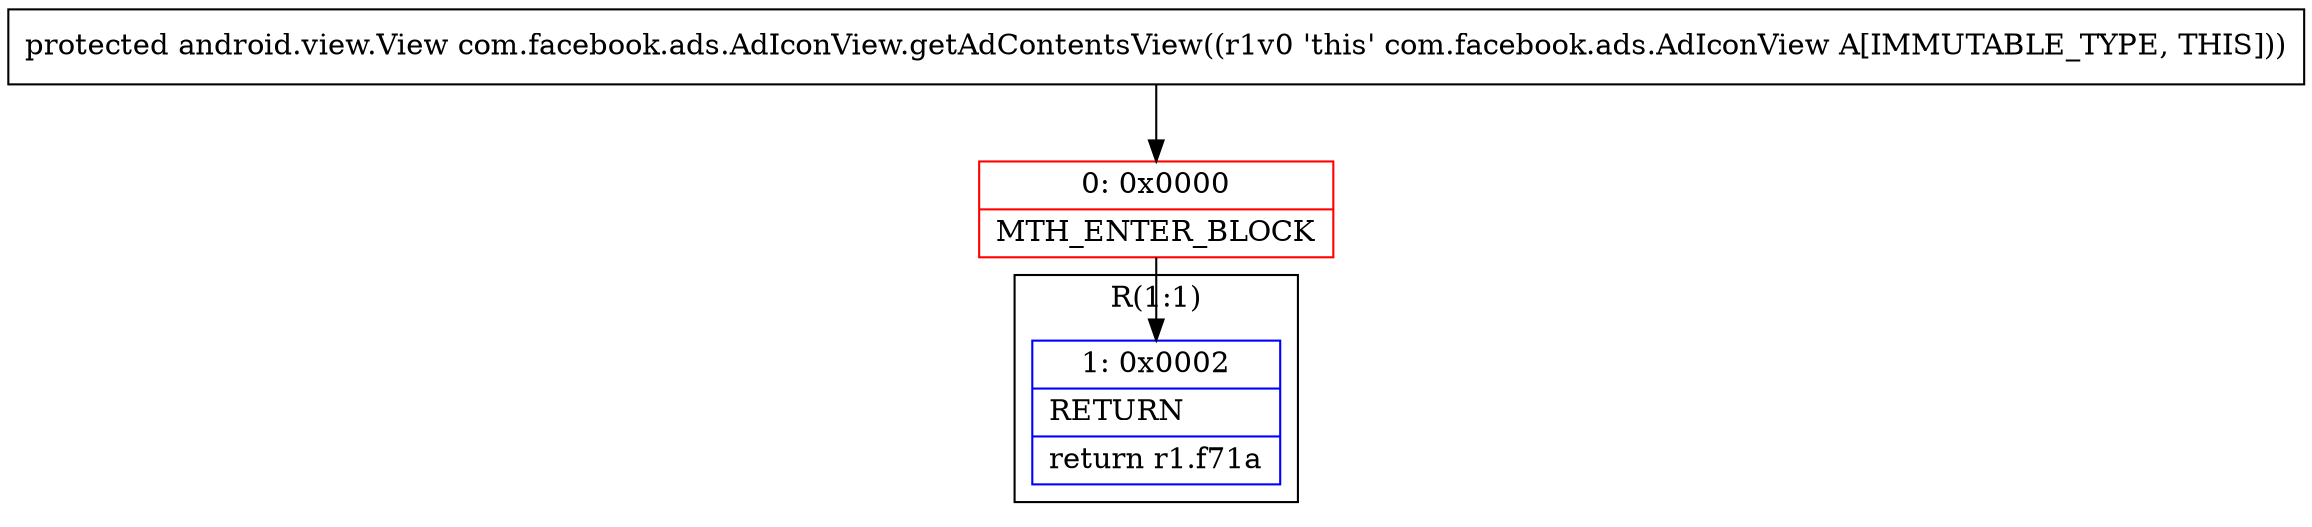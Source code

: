 digraph "CFG forcom.facebook.ads.AdIconView.getAdContentsView()Landroid\/view\/View;" {
subgraph cluster_Region_2051082362 {
label = "R(1:1)";
node [shape=record,color=blue];
Node_1 [shape=record,label="{1\:\ 0x0002|RETURN\l|return r1.f71a\l}"];
}
Node_0 [shape=record,color=red,label="{0\:\ 0x0000|MTH_ENTER_BLOCK\l}"];
MethodNode[shape=record,label="{protected android.view.View com.facebook.ads.AdIconView.getAdContentsView((r1v0 'this' com.facebook.ads.AdIconView A[IMMUTABLE_TYPE, THIS])) }"];
MethodNode -> Node_0;
Node_0 -> Node_1;
}

